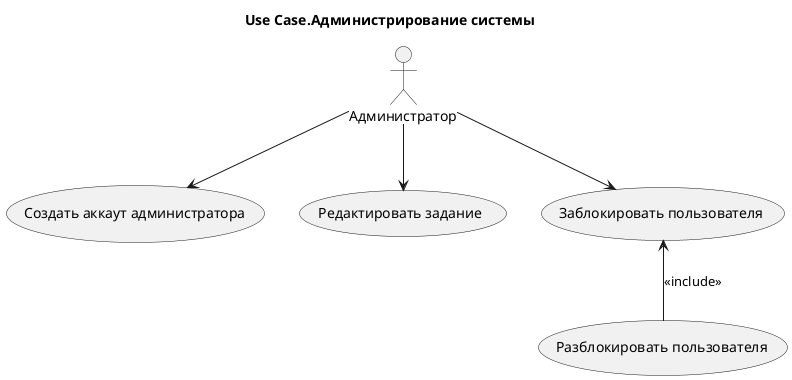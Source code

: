 @startuml

skinparam style classic

title Use Case.Администрирование системы

:Администратор:

Администратор --> (Создать аккаут администратора)
Администратор --> (Редактировать задание)
Администратор --> (Заблокировать пользователя)
(Заблокировать пользователя) <-- (Разблокировать пользователя) : <<include>>

@enduml